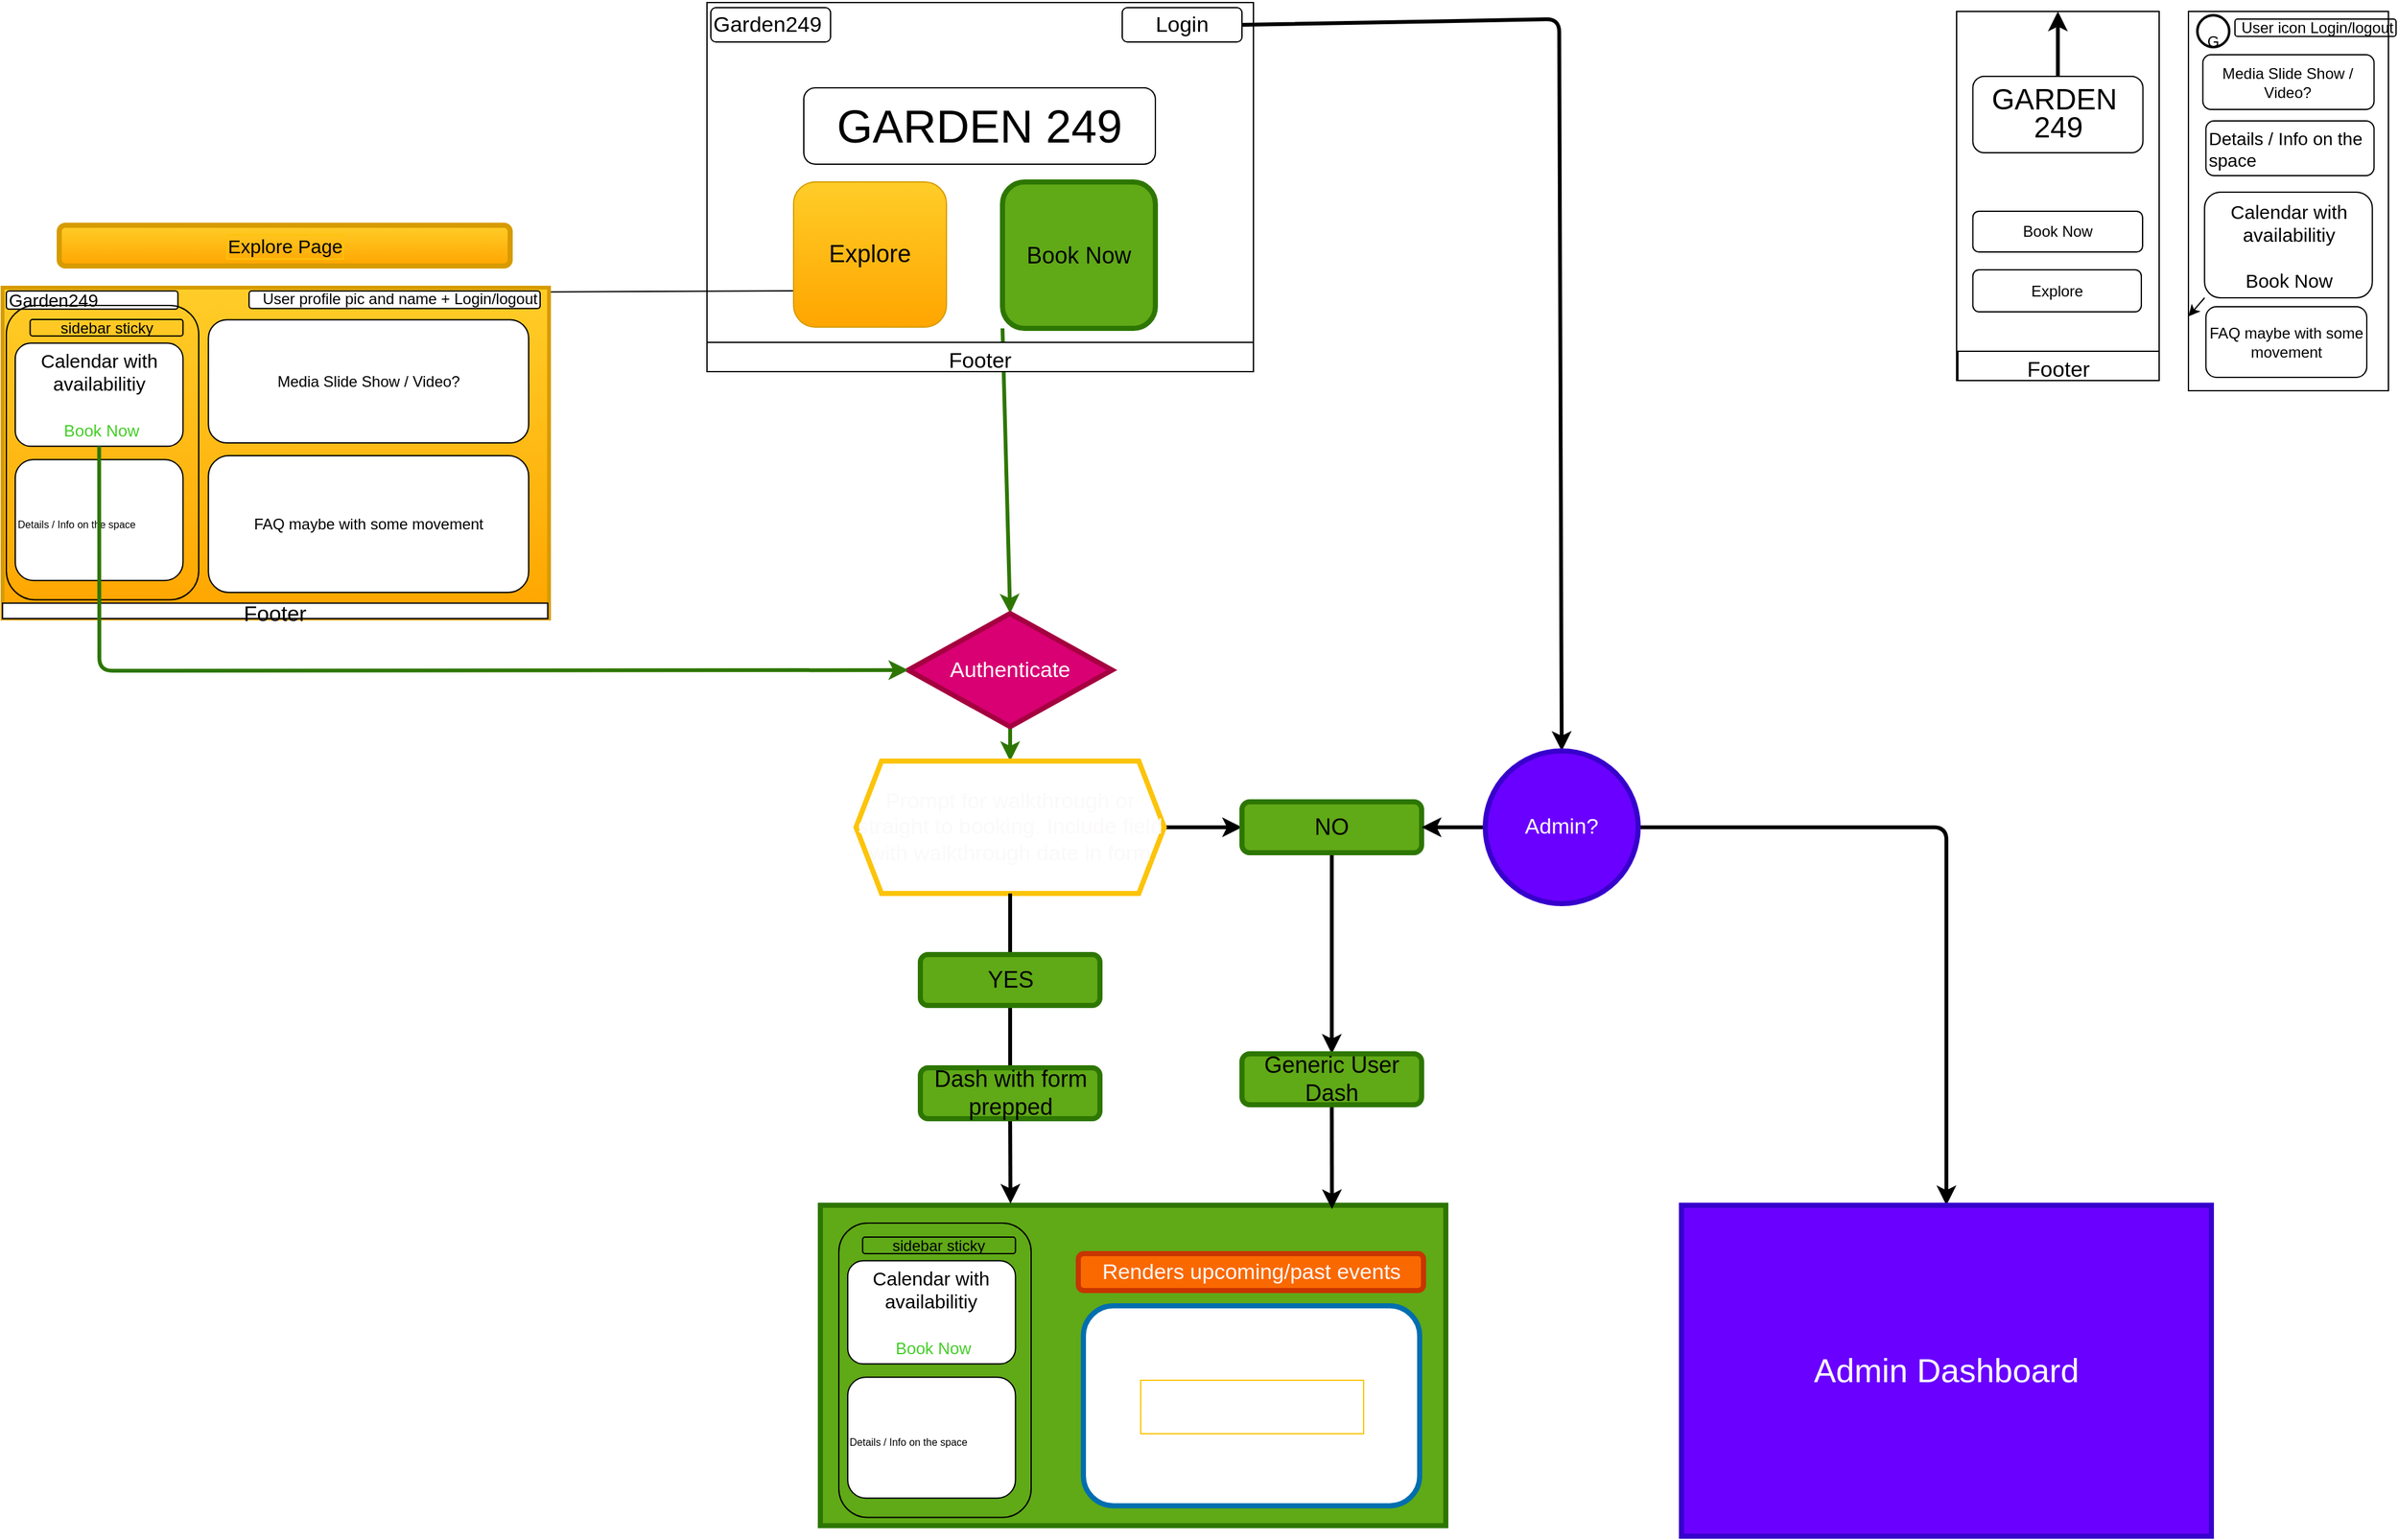 <mxfile>
    <diagram id="8su7rU_C0NHvB32bWd4h" name="Page-1">
        <mxGraphModel dx="2616" dy="1629" grid="0" gridSize="10" guides="1" tooltips="1" connect="1" arrows="1" fold="1" page="1" pageScale="1" pageWidth="850" pageHeight="1100" math="0" shadow="0">
            <root>
                <mxCell id="0"/>
                <mxCell id="1" parent="0"/>
                <mxCell id="2" value="" style="rounded=0;whiteSpace=wrap;html=1;" vertex="1" parent="1">
                    <mxGeometry x="40" y="26" width="429" height="290" as="geometry"/>
                </mxCell>
                <mxCell id="69" style="edgeStyle=none;html=1;exitX=0;exitY=0.75;exitDx=0;exitDy=0;fontSize=14;entryX=0.693;entryY=0.078;entryDx=0;entryDy=0;entryPerimeter=0;" edge="1" parent="1" source="3" target="19">
                    <mxGeometry relative="1" as="geometry">
                        <mxPoint x="-63.511" y="424.158" as="targetPoint"/>
                    </mxGeometry>
                </mxCell>
                <mxCell id="3" value="&lt;font style=&quot;font-size: 19px;&quot; color=&quot;#050505&quot;&gt;Explore&lt;/font&gt;" style="rounded=1;whiteSpace=wrap;html=1;fillColor=#ffcd28;gradientColor=#ffa500;strokeColor=#d79b00;" vertex="1" parent="1">
                    <mxGeometry x="108" y="167" width="120" height="114" as="geometry"/>
                </mxCell>
                <mxCell id="79" style="edgeStyle=none;html=1;exitX=0;exitY=1;exitDx=0;exitDy=0;entryX=0.5;entryY=0;entryDx=0;entryDy=0;fontSize=13;fontColor=#43ce27;fillColor=#60a917;strokeColor=#2D7600;strokeWidth=3;" edge="1" parent="1" source="4" target="72">
                    <mxGeometry relative="1" as="geometry"/>
                </mxCell>
                <mxCell id="4" value="Book Now" style="rounded=1;whiteSpace=wrap;html=1;fillColor=#60a917;fontColor=#050505;strokeColor=#2D7600;strokeWidth=4;fontSize=18;" vertex="1" parent="1">
                    <mxGeometry x="272" y="167" width="120" height="115" as="geometry"/>
                </mxCell>
                <mxCell id="5" value="&lt;p&gt;&lt;font style=&quot;font-size: 36px;&quot;&gt;GARDEN 249&lt;/font&gt;&lt;/p&gt;" style="rounded=1;whiteSpace=wrap;html=1;" vertex="1" parent="1">
                    <mxGeometry x="116" y="93" width="276" height="60" as="geometry"/>
                </mxCell>
                <mxCell id="11" value="&lt;font style=&quot;font-size: 17px;&quot;&gt;Footer&lt;/font&gt;" style="rounded=0;whiteSpace=wrap;html=1;fontSize=23;" vertex="1" parent="1">
                    <mxGeometry x="40" y="293" width="429" height="23" as="geometry"/>
                </mxCell>
                <mxCell id="18" value="Garden249" style="rounded=1;whiteSpace=wrap;html=1;fontSize=17;align=left;" vertex="1" parent="1">
                    <mxGeometry x="43" y="30" width="94" height="27" as="geometry"/>
                </mxCell>
                <mxCell id="20" value="" style="group;labelBorderColor=#FCC40A;strokeColor=#d79b00;strokeWidth=3;fillColor=#ffcd28;gradientColor=#ffa500;" vertex="1" connectable="0" parent="1">
                    <mxGeometry x="-513" y="250" width="429" height="260" as="geometry"/>
                </mxCell>
                <mxCell id="16" value="Garden249" style="rounded=1;whiteSpace=wrap;html=1;fontSize=14;align=left;" vertex="1" parent="20">
                    <mxGeometry x="2.993" y="2.632" width="134.686" height="14.211" as="geometry"/>
                </mxCell>
                <mxCell id="19" value="&lt;font style=&quot;font-size: 12px;&quot;&gt;User profile pic and name + Login/logout&lt;/font&gt;" style="rounded=1;whiteSpace=wrap;html=1;fontSize=8;align=right;" vertex="1" parent="20">
                    <mxGeometry x="193.549" y="2.632" width="228.467" height="13.684" as="geometry"/>
                </mxCell>
                <mxCell id="21" value="&lt;font style=&quot;font-size: 17px;&quot;&gt;Footer&lt;/font&gt;" style="rounded=0;whiteSpace=wrap;html=1;fontSize=23;" vertex="1" parent="20">
                    <mxGeometry y="247.895" width="428.002" height="12.105" as="geometry"/>
                </mxCell>
                <mxCell id="26" value="Media Slide Show / Video?" style="rounded=1;whiteSpace=wrap;html=1;fontSize=12;" vertex="1" parent="20">
                    <mxGeometry x="161.62" y="25.25" width="251.41" height="96.75" as="geometry"/>
                </mxCell>
                <mxCell id="35" value="FAQ maybe with some movement" style="rounded=1;whiteSpace=wrap;html=1;fontSize=12;" vertex="1" parent="20">
                    <mxGeometry x="161.62" y="132" width="251.41" height="107.48" as="geometry"/>
                </mxCell>
                <mxCell id="86" value="" style="group" vertex="1" connectable="0" parent="20">
                    <mxGeometry x="2.99" y="20" width="151" height="225.25" as="geometry"/>
                </mxCell>
                <mxCell id="23" value="Calendar with availabilitiy&lt;br&gt;&lt;br&gt;&lt;span style=&quot;font-size: 8px; text-align: left;&quot;&gt;&lt;font style=&quot;font-size: 13px;&quot; color=&quot;#43ce27&quot;&gt;&amp;nbsp;Book Now&lt;/font&gt;&lt;/span&gt;" style="rounded=1;whiteSpace=wrap;html=1;fontSize=15;" vertex="1" parent="86">
                    <mxGeometry x="6.99" y="23.62" width="131.69" height="81" as="geometry"/>
                </mxCell>
                <mxCell id="87" value="" style="group" vertex="1" connectable="0" parent="86">
                    <mxGeometry y="-6" width="151" height="231.25" as="geometry"/>
                </mxCell>
                <mxCell id="25" value="&lt;span style=&quot;font-size: 8px;&quot;&gt;Details / Info on the space&lt;br&gt;&lt;/span&gt;" style="rounded=1;whiteSpace=wrap;html=1;fontSize=15;align=left;" vertex="1" parent="87">
                    <mxGeometry x="6.99" y="121.143" width="131.69" height="94.943" as="geometry"/>
                </mxCell>
                <mxCell id="88" value="" style="group" vertex="1" connectable="0" parent="87">
                    <mxGeometry width="151" height="231.25" as="geometry"/>
                </mxCell>
                <mxCell id="36" value="" style="rounded=1;whiteSpace=wrap;html=1;fontSize=12;fillColor=none;" vertex="1" parent="88">
                    <mxGeometry width="151" height="231.25" as="geometry"/>
                </mxCell>
                <mxCell id="37" value="sidebar sticky" style="rounded=1;whiteSpace=wrap;html=1;fontSize=12;fillColor=none;" vertex="1" parent="88">
                    <mxGeometry x="18.68" y="11" width="120" height="13" as="geometry"/>
                </mxCell>
                <mxCell id="59" value="" style="group" vertex="1" connectable="0" parent="1">
                    <mxGeometry x="1203" y="33" width="162.97" height="298" as="geometry"/>
                </mxCell>
                <mxCell id="54" value="Calendar with availabilitiy&lt;br&gt;&lt;br&gt;Book Now" style="rounded=1;whiteSpace=wrap;html=1;fontSize=15;" vertex="1" parent="59">
                    <mxGeometry x="12.65" y="142" width="131.69" height="83" as="geometry"/>
                </mxCell>
                <mxCell id="55" value="Media Slide Show / Video?" style="rounded=1;whiteSpace=wrap;html=1;fontSize=12;" vertex="1" parent="59">
                    <mxGeometry x="11.3" y="34" width="134.41" height="43" as="geometry"/>
                </mxCell>
                <mxCell id="56" value="&lt;span style=&quot;font-size: 14px;&quot;&gt;Details / Info on the space&lt;br style=&quot;font-size: 14px;&quot;&gt;&lt;/span&gt;" style="rounded=1;whiteSpace=wrap;html=1;fontSize=14;align=left;" vertex="1" parent="59">
                    <mxGeometry x="13.71" y="86" width="132" height="43" as="geometry"/>
                </mxCell>
                <mxCell id="58" value="FAQ maybe with some movement" style="rounded=1;whiteSpace=wrap;html=1;fontSize=12;" vertex="1" parent="59">
                    <mxGeometry x="13.71" y="232" width="126.29" height="55.48" as="geometry"/>
                </mxCell>
                <mxCell id="57" style="edgeStyle=none;html=1;exitX=0;exitY=1;exitDx=0;exitDy=0;fontSize=14;" edge="1" parent="59" source="54" target="38">
                    <mxGeometry relative="1" as="geometry"/>
                </mxCell>
                <mxCell id="50" value="&lt;font style=&quot;font-size: 12px;&quot;&gt;User icon Login/logout&lt;/font&gt;" style="rounded=1;whiteSpace=wrap;html=1;fontSize=8;align=right;" vertex="1" parent="59">
                    <mxGeometry x="36.5" y="6" width="126.47" height="13.68" as="geometry"/>
                </mxCell>
                <mxCell id="65" value="" style="group" vertex="1" connectable="0" parent="59">
                    <mxGeometry width="157" height="298" as="geometry"/>
                </mxCell>
                <mxCell id="38" value="" style="rounded=0;whiteSpace=wrap;html=1;fontSize=12;fillColor=none;" vertex="1" parent="65">
                    <mxGeometry width="157" height="298" as="geometry"/>
                </mxCell>
                <mxCell id="53" value="&lt;br&gt;G" style="ellipse;whiteSpace=wrap;html=1;aspect=fixed;fontSize=12;fillColor=none;strokeWidth=2;" vertex="1" parent="65">
                    <mxGeometry x="7" y="3" width="25" height="25" as="geometry"/>
                </mxCell>
                <mxCell id="81" style="edgeStyle=none;html=1;exitX=0.5;exitY=1;exitDx=0;exitDy=0;entryX=0.5;entryY=0;entryDx=0;entryDy=0;fontSize=13;fontColor=#43ce27;strokeWidth=3;fillColor=#60a917;strokeColor=#2D7600;" edge="1" parent="1" source="72" target="101">
                    <mxGeometry relative="1" as="geometry"/>
                </mxCell>
                <mxCell id="72" value="Authenticate" style="rhombus;whiteSpace=wrap;html=1;labelBorderColor=none;strokeColor=#A50040;strokeWidth=4;fontSize=17;fillColor=#d80073;fontColor=#ffffff;" vertex="1" parent="1">
                    <mxGeometry x="198" y="506" width="160" height="89" as="geometry"/>
                </mxCell>
                <mxCell id="76" style="edgeStyle=none;html=1;exitX=0.5;exitY=1;exitDx=0;exitDy=0;entryX=0;entryY=0.5;entryDx=0;entryDy=0;fontSize=13;fontColor=#43ce27;fillColor=#60a917;strokeColor=#2D7600;strokeWidth=3;" edge="1" parent="1" source="23" target="72">
                    <mxGeometry relative="1" as="geometry">
                        <Array as="points">
                            <mxPoint x="-437" y="551"/>
                        </Array>
                    </mxGeometry>
                </mxCell>
                <mxCell id="83" value="&lt;font color=&quot;#050505&quot; style=&quot;font-size: 15px;&quot;&gt;Explore Page&lt;/font&gt;" style="rounded=1;whiteSpace=wrap;html=1;labelBackgroundColor=none;labelBorderColor=#FCC40A;strokeColor=#d79b00;strokeWidth=4;fontSize=13;fillColor=#ffcd28;gradientColor=#ffa500;" vertex="1" parent="1">
                    <mxGeometry x="-468.5" y="201" width="354" height="32" as="geometry"/>
                </mxCell>
                <mxCell id="112" style="edgeStyle=none;html=1;exitX=1;exitY=0.5;exitDx=0;exitDy=0;entryX=0.5;entryY=0;entryDx=0;entryDy=0;strokeWidth=3;fontSize=17;fontColor=#fbf9f9;" edge="1" parent="1" source="100" target="109">
                    <mxGeometry relative="1" as="geometry">
                        <Array as="points">
                            <mxPoint x="709" y="39"/>
                        </Array>
                    </mxGeometry>
                </mxCell>
                <mxCell id="100" value="Login" style="rounded=1;whiteSpace=wrap;html=1;fontSize=17;align=center;" vertex="1" parent="1">
                    <mxGeometry x="366" y="30" width="94" height="27" as="geometry"/>
                </mxCell>
                <mxCell id="118" style="edgeStyle=none;html=1;exitX=1;exitY=0.5;exitDx=0;exitDy=0;entryX=0;entryY=0.5;entryDx=0;entryDy=0;strokeWidth=3;fontSize=17;fontColor=#fbf9f9;" edge="1" parent="1" source="101" target="108">
                    <mxGeometry relative="1" as="geometry"/>
                </mxCell>
                <mxCell id="101" value="Prompt for walkthrough or straight to booking. Include field with walkthrough date in form" style="shape=hexagon;perimeter=hexagonPerimeter2;whiteSpace=wrap;html=1;fixedSize=1;labelBackgroundColor=none;labelBorderColor=none;strokeColor=#FCC40A;strokeWidth=4;fontSize=17;fontColor=#fbf9f9;fillColor=default;" vertex="1" parent="1">
                    <mxGeometry x="157" y="622" width="242" height="104" as="geometry"/>
                </mxCell>
                <mxCell id="104" value="" style="group" vertex="1" connectable="0" parent="1">
                    <mxGeometry x="129" y="971" width="491" height="251.75" as="geometry"/>
                </mxCell>
                <mxCell id="71" value="" style="rounded=0;whiteSpace=wrap;html=1;labelBorderColor=#FCC40A;strokeColor=#2D7600;strokeWidth=4;fontSize=14;fillColor=#60a917;fontColor=#ffffff;" vertex="1" parent="104">
                    <mxGeometry width="491" height="251.75" as="geometry"/>
                </mxCell>
                <mxCell id="85" value="Dynamic Window&lt;br&gt;Will be used for Forms&amp;nbsp;" style="rounded=1;whiteSpace=wrap;html=1;labelBackgroundColor=none;labelBorderColor=#FCC40A;strokeColor=#006EAF;strokeWidth=4;fontSize=17;fontColor=#ffffff;fillColor=default;" vertex="1" parent="104">
                    <mxGeometry x="206.5" y="79" width="264" height="157.13" as="geometry"/>
                </mxCell>
                <mxCell id="89" value="" style="group" vertex="1" connectable="0" parent="104">
                    <mxGeometry x="14.5" y="20" width="151" height="225.25" as="geometry"/>
                </mxCell>
                <mxCell id="90" value="Calendar with availabilitiy&lt;br&gt;&lt;br&gt;&lt;span style=&quot;font-size: 8px; text-align: left;&quot;&gt;&lt;font style=&quot;font-size: 13px;&quot; color=&quot;#43ce27&quot;&gt;&amp;nbsp;Book Now&lt;/font&gt;&lt;/span&gt;" style="rounded=1;whiteSpace=wrap;html=1;fontSize=15;" vertex="1" parent="89">
                    <mxGeometry x="6.99" y="23.62" width="131.69" height="81" as="geometry"/>
                </mxCell>
                <mxCell id="91" value="" style="group" vertex="1" connectable="0" parent="89">
                    <mxGeometry y="-6" width="151" height="231.25" as="geometry"/>
                </mxCell>
                <mxCell id="92" value="&lt;span style=&quot;font-size: 8px;&quot;&gt;Details / Info on the space&lt;br&gt;&lt;/span&gt;" style="rounded=1;whiteSpace=wrap;html=1;fontSize=15;align=left;" vertex="1" parent="91">
                    <mxGeometry x="6.99" y="121.143" width="131.69" height="94.943" as="geometry"/>
                </mxCell>
                <mxCell id="93" value="" style="group" vertex="1" connectable="0" parent="91">
                    <mxGeometry width="151" height="231.25" as="geometry"/>
                </mxCell>
                <mxCell id="94" value="" style="rounded=1;whiteSpace=wrap;html=1;fontSize=12;fillColor=none;" vertex="1" parent="93">
                    <mxGeometry width="151" height="231.25" as="geometry"/>
                </mxCell>
                <mxCell id="95" value="sidebar sticky" style="rounded=1;whiteSpace=wrap;html=1;fontSize=12;fillColor=none;" vertex="1" parent="93">
                    <mxGeometry x="18.68" y="11" width="120" height="13" as="geometry"/>
                </mxCell>
                <mxCell id="96" value="&lt;font color=&quot;#fbf9f9&quot;&gt;Renders upcoming/past events&lt;/font&gt;" style="rounded=1;whiteSpace=wrap;html=1;labelBackgroundColor=none;labelBorderColor=none;strokeColor=#C73500;strokeWidth=4;fontSize=17;fontColor=#000000;fillColor=#fa6800;" vertex="1" parent="104">
                    <mxGeometry x="202.5" y="38" width="271" height="29" as="geometry"/>
                </mxCell>
                <mxCell id="106" value="" style="edgeStyle=none;html=1;exitX=0.5;exitY=1;exitDx=0;exitDy=0;entryX=0.5;entryY=0;entryDx=0;entryDy=0;strokeWidth=3;fontSize=17;fontColor=#fbf9f9;endArrow=none;" edge="1" parent="1" source="101" target="84">
                    <mxGeometry relative="1" as="geometry">
                        <mxPoint x="271" y="737.0" as="sourcePoint"/>
                        <mxPoint x="271" y="825" as="targetPoint"/>
                    </mxGeometry>
                </mxCell>
                <mxCell id="120" style="edgeStyle=none;html=1;exitX=0.5;exitY=1;exitDx=0;exitDy=0;entryX=0.304;entryY=-0.005;entryDx=0;entryDy=0;entryPerimeter=0;strokeWidth=3;fontSize=17;fontColor=#fbf9f9;" edge="1" parent="1" source="84" target="71">
                    <mxGeometry relative="1" as="geometry"/>
                </mxCell>
                <mxCell id="84" value="Dash with form prepped" style="rounded=1;whiteSpace=wrap;html=1;fillColor=#60a917;fontColor=#050505;strokeColor=#2D7600;strokeWidth=4;fontSize=18;" vertex="1" parent="1">
                    <mxGeometry x="207.5" y="863" width="141" height="40" as="geometry"/>
                </mxCell>
                <mxCell id="107" value="YES" style="rounded=1;whiteSpace=wrap;html=1;fillColor=#60a917;fontColor=#050505;strokeColor=#2D7600;strokeWidth=4;fontSize=18;" vertex="1" parent="1">
                    <mxGeometry x="207.5" y="774" width="141" height="40" as="geometry"/>
                </mxCell>
                <mxCell id="121" style="edgeStyle=none;html=1;exitX=0.5;exitY=1;exitDx=0;exitDy=0;entryX=0.5;entryY=0;entryDx=0;entryDy=0;strokeWidth=3;fontSize=17;fontColor=#fbf9f9;" edge="1" parent="1" source="108" target="114">
                    <mxGeometry relative="1" as="geometry"/>
                </mxCell>
                <mxCell id="108" value="NO" style="rounded=1;whiteSpace=wrap;html=1;fillColor=#60a917;fontColor=#050505;strokeColor=#2D7600;strokeWidth=4;fontSize=18;" vertex="1" parent="1">
                    <mxGeometry x="460" y="654" width="141" height="40" as="geometry"/>
                </mxCell>
                <mxCell id="119" style="edgeStyle=none;html=1;exitX=0;exitY=0.5;exitDx=0;exitDy=0;entryX=1;entryY=0.5;entryDx=0;entryDy=0;strokeWidth=3;fontSize=17;fontColor=#fbf9f9;" edge="1" parent="1" source="109" target="108">
                    <mxGeometry relative="1" as="geometry"/>
                </mxCell>
                <mxCell id="136" style="edgeStyle=none;html=1;exitX=1;exitY=0.5;exitDx=0;exitDy=0;entryX=0.5;entryY=0;entryDx=0;entryDy=0;strokeWidth=3;fontSize=26;fontColor=#fbf9f9;" edge="1" parent="1" source="109" target="135">
                    <mxGeometry relative="1" as="geometry">
                        <Array as="points">
                            <mxPoint x="1013" y="674"/>
                        </Array>
                    </mxGeometry>
                </mxCell>
                <mxCell id="109" value="Admin?" style="ellipse;whiteSpace=wrap;html=1;aspect=fixed;labelBackgroundColor=none;labelBorderColor=none;strokeColor=#3700CC;strokeWidth=4;fontSize=17;fontColor=#ffffff;fillColor=#6a00ff;" vertex="1" parent="1">
                    <mxGeometry x="651" y="614" width="120" height="120" as="geometry"/>
                </mxCell>
                <mxCell id="122" style="edgeStyle=none;html=1;exitX=0.5;exitY=1;exitDx=0;exitDy=0;entryX=0.818;entryY=0.012;entryDx=0;entryDy=0;entryPerimeter=0;strokeWidth=3;fontSize=17;fontColor=#fbf9f9;" edge="1" parent="1" source="114" target="71">
                    <mxGeometry relative="1" as="geometry"/>
                </mxCell>
                <mxCell id="114" value="Generic User Dash" style="rounded=1;whiteSpace=wrap;html=1;fillColor=#60a917;fontColor=#050505;strokeColor=#2D7600;strokeWidth=4;fontSize=18;" vertex="1" parent="1">
                    <mxGeometry x="460" y="852" width="141" height="40" as="geometry"/>
                </mxCell>
                <mxCell id="117" value="" style="group" vertex="1" connectable="0" parent="1">
                    <mxGeometry x="1021" y="33" width="159" height="290" as="geometry"/>
                </mxCell>
                <mxCell id="6" value="" style="rounded=0;whiteSpace=wrap;html=1;" vertex="1" parent="117">
                    <mxGeometry width="159" height="290" as="geometry"/>
                </mxCell>
                <mxCell id="7" value="&lt;p style=&quot;line-height: 50%;&quot;&gt;&lt;font style=&quot;font-size: 23px;&quot;&gt;GARDEN&amp;nbsp;&lt;/font&gt;&lt;/p&gt;&lt;p style=&quot;line-height: 50%;&quot;&gt;&lt;font style=&quot;font-size: 23px;&quot;&gt;249&lt;/font&gt;&lt;/p&gt;" style="rounded=1;whiteSpace=wrap;html=1;" vertex="1" parent="117">
                    <mxGeometry x="12.75" y="51" width="133.5" height="60" as="geometry"/>
                </mxCell>
                <mxCell id="9" value="Book Now" style="rounded=1;whiteSpace=wrap;html=1;" vertex="1" parent="117">
                    <mxGeometry x="12.75" y="157" width="133.25" height="32" as="geometry"/>
                </mxCell>
                <mxCell id="10" value="Explore" style="rounded=1;whiteSpace=wrap;html=1;" vertex="1" parent="117">
                    <mxGeometry x="12.75" y="203" width="132.25" height="33" as="geometry"/>
                </mxCell>
                <mxCell id="13" value="&lt;font style=&quot;font-size: 17px;&quot;&gt;Footer&lt;/font&gt;" style="rounded=0;whiteSpace=wrap;html=1;fontSize=23;" vertex="1" parent="117">
                    <mxGeometry x="1" y="267" width="158" height="23" as="geometry"/>
                </mxCell>
                <mxCell id="116" style="edgeStyle=none;html=1;strokeWidth=3;fontSize=17;fontColor=#fbf9f9;" edge="1" parent="117" source="7" target="6">
                    <mxGeometry relative="1" as="geometry"/>
                </mxCell>
                <mxCell id="135" value="&lt;font style=&quot;font-size: 26px;&quot;&gt;Admin Dashboard&lt;/font&gt;" style="rounded=0;whiteSpace=wrap;html=1;labelBackgroundColor=none;labelBorderColor=none;strokeColor=#3700CC;strokeWidth=4;fontSize=17;fontColor=#ffffff;fillColor=#6a00ff;" vertex="1" parent="1">
                    <mxGeometry x="805" y="971" width="416" height="260" as="geometry"/>
                </mxCell>
            </root>
        </mxGraphModel>
    </diagram>
</mxfile>